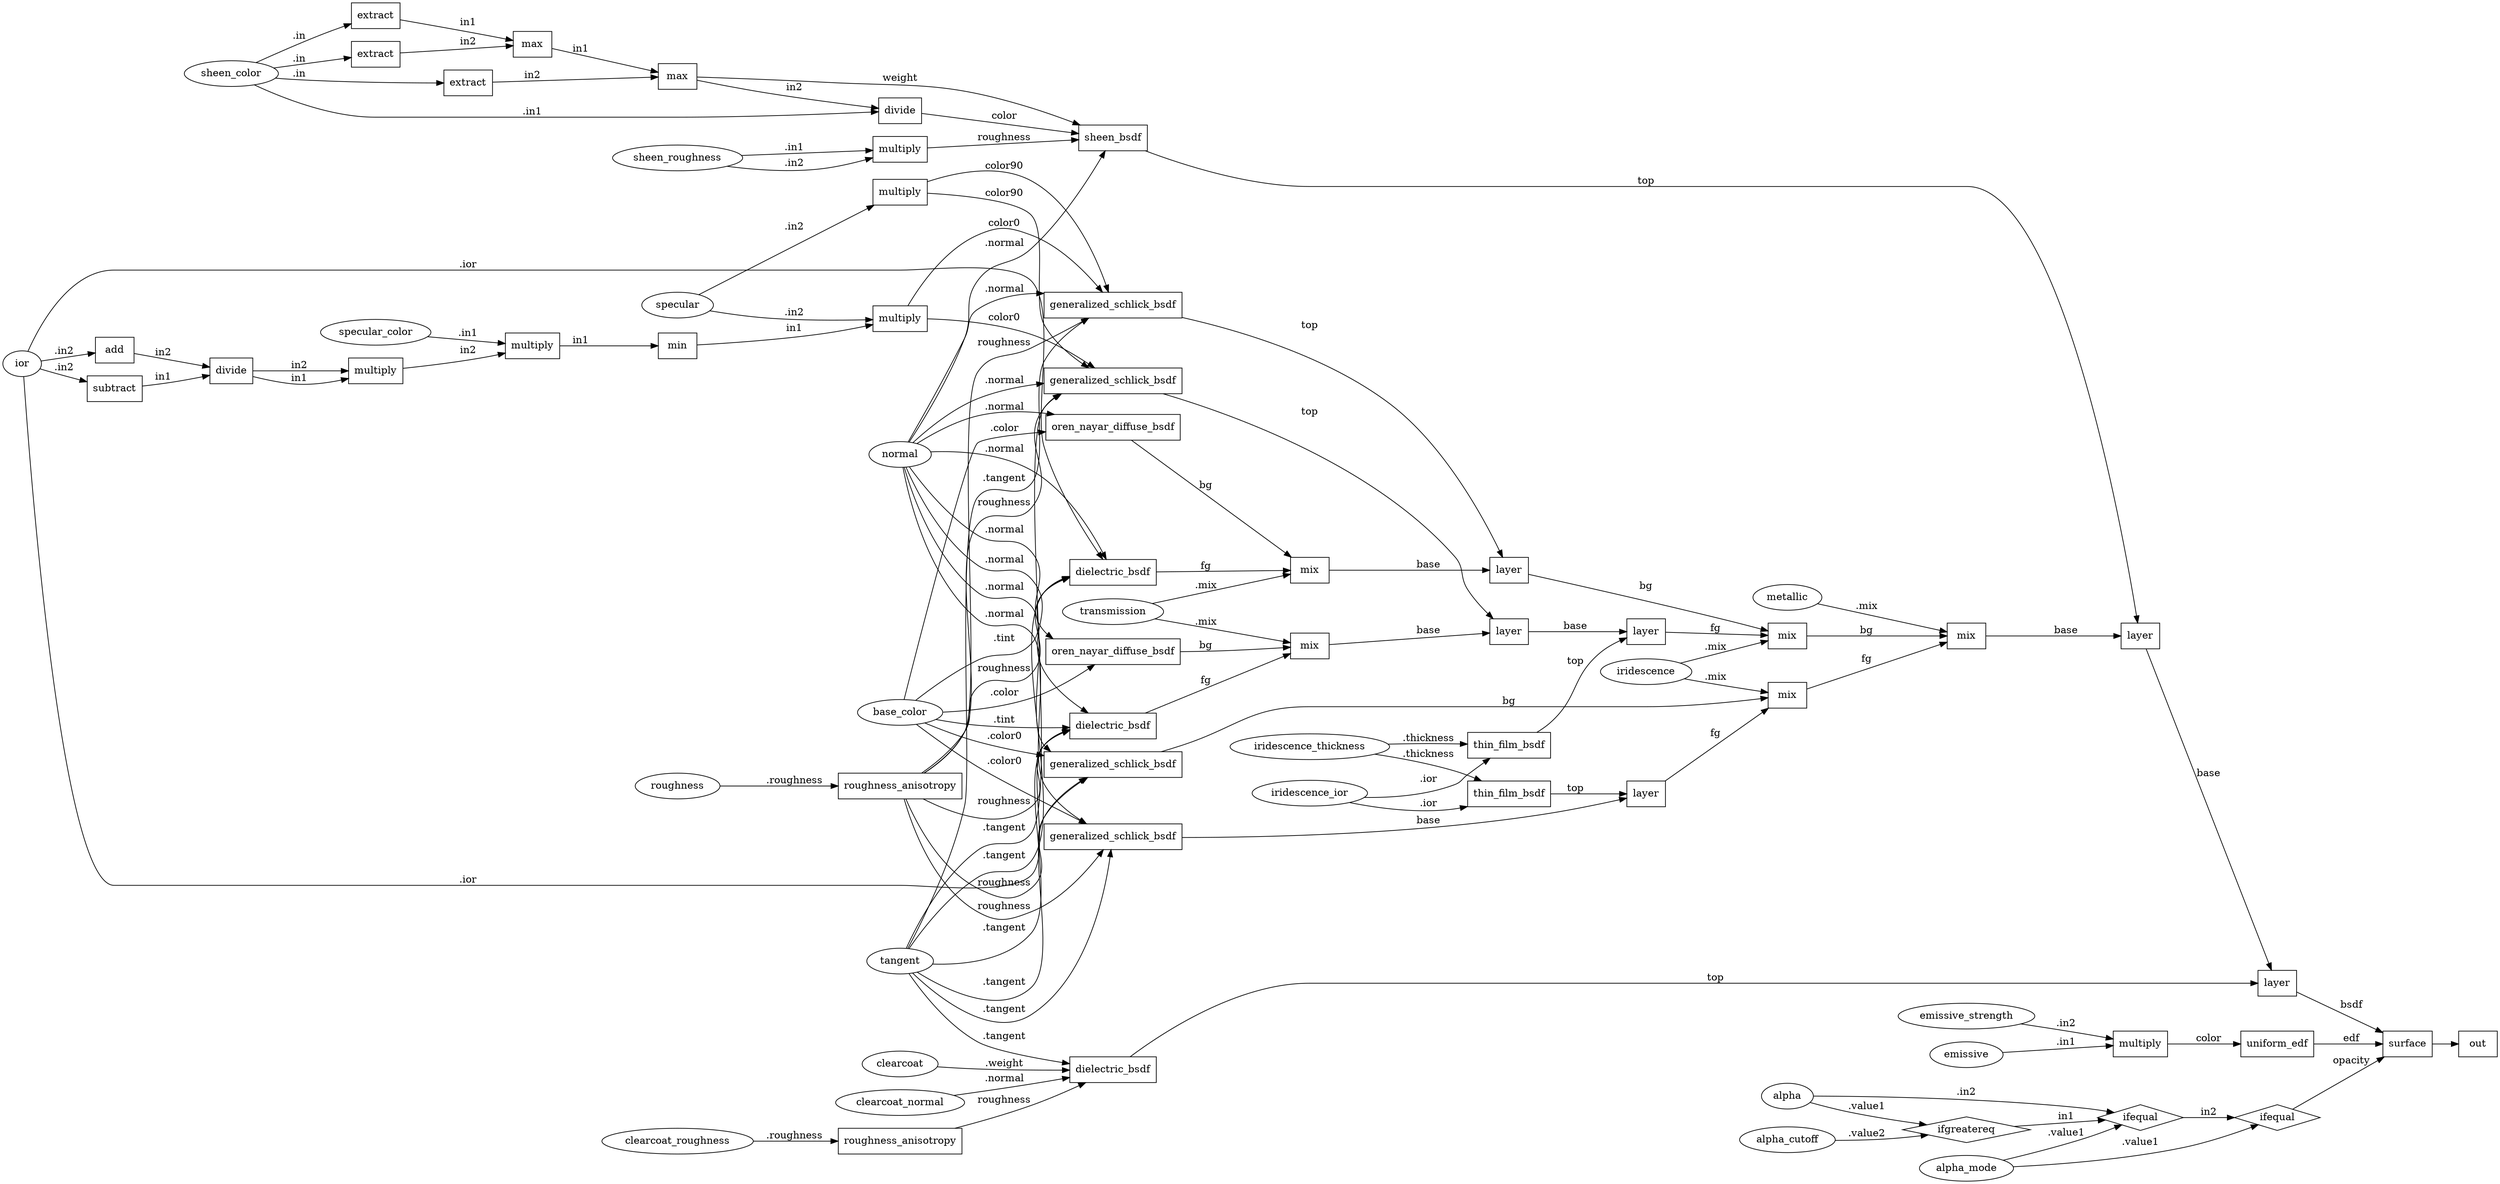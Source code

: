 digraph {
  rankdir = LR;
    IMPL_gltf_pbr_surfaceshader_shader_constructor [label= "surface"];
    IMPL_gltf_pbr_surfaceshader_shader_constructor[shape = box];
    IMPL_gltf_pbr_surfaceshader_shader_constructor ->     IMPL_gltf_pbr_surfaceshader_out;
    IMPL_gltf_pbr_surfaceshader_out [label= "out"];
    IMPL_gltf_pbr_surfaceshader_out[shape = box]; 
    IMPL_gltf_pbr_surfaceshader_clearcoat_layer [label= "layer"];
    IMPL_gltf_pbr_surfaceshader_clearcoat_layer[shape = box];
    IMPL_gltf_pbr_surfaceshader_clearcoat_layer ->     IMPL_gltf_pbr_surfaceshader_shader_constructor [label= "bsdf"];
    IMPL_gltf_pbr_surfaceshader_shader_constructor [label= "surface"];
    IMPL_gltf_pbr_surfaceshader_shader_constructor[shape = box]; 
    IMPL_gltf_pbr_surfaceshader_clearcoat_bsdf [label= "dielectric_bsdf"];
    IMPL_gltf_pbr_surfaceshader_clearcoat_bsdf[shape = box];
    IMPL_gltf_pbr_surfaceshader_clearcoat_bsdf ->     IMPL_gltf_pbr_surfaceshader_clearcoat_layer [label= "top"];
    IMPL_gltf_pbr_surfaceshader_clearcoat_layer [label= "layer"];
    IMPL_gltf_pbr_surfaceshader_clearcoat_layer[shape = box]; 
    IMPL_gltf_pbr_surfaceshader_clearcoatINT [label="clearcoat"];
    IMPL_gltf_pbr_surfaceshader_clearcoatINT [shape = ellipse];
    IMPL_gltf_pbr_surfaceshader_clearcoat_bsdf [label="dielectric_bsdf"];
    IMPL_gltf_pbr_surfaceshader_clearcoatINT -> IMPL_gltf_pbr_surfaceshader_clearcoat_bsdf [label=".weight"];
    IMPL_gltf_pbr_surfaceshader_clearcoat_normalINT [label="clearcoat_normal"];
    IMPL_gltf_pbr_surfaceshader_clearcoat_normalINT [shape = ellipse];
    IMPL_gltf_pbr_surfaceshader_clearcoat_bsdf [label="dielectric_bsdf"];
    IMPL_gltf_pbr_surfaceshader_clearcoat_normalINT -> IMPL_gltf_pbr_surfaceshader_clearcoat_bsdf [label=".normal"];
    IMPL_gltf_pbr_surfaceshader_tangentINT [label="tangent"];
    IMPL_gltf_pbr_surfaceshader_tangentINT [shape = ellipse];
    IMPL_gltf_pbr_surfaceshader_clearcoat_bsdf [label="dielectric_bsdf"];
    IMPL_gltf_pbr_surfaceshader_tangentINT -> IMPL_gltf_pbr_surfaceshader_clearcoat_bsdf [label=".tangent"];
    IMPL_gltf_pbr_surfaceshader_clearcoat_roughness_uv [label= "roughness_anisotropy"];
    IMPL_gltf_pbr_surfaceshader_clearcoat_roughness_uv[shape = box];
    IMPL_gltf_pbr_surfaceshader_clearcoat_roughness_uv ->     IMPL_gltf_pbr_surfaceshader_clearcoat_bsdf [label= "roughness"];
    IMPL_gltf_pbr_surfaceshader_clearcoat_bsdf [label= "dielectric_bsdf"];
    IMPL_gltf_pbr_surfaceshader_clearcoat_bsdf[shape = box]; 
    IMPL_gltf_pbr_surfaceshader_clearcoat_roughnessINT [label="clearcoat_roughness"];
    IMPL_gltf_pbr_surfaceshader_clearcoat_roughnessINT [shape = ellipse];
    IMPL_gltf_pbr_surfaceshader_clearcoat_roughness_uv [label="roughness_anisotropy"];
    IMPL_gltf_pbr_surfaceshader_clearcoat_roughnessINT -> IMPL_gltf_pbr_surfaceshader_clearcoat_roughness_uv [label=".roughness"];
    IMPL_gltf_pbr_surfaceshader_sheen_layer [label= "layer"];
    IMPL_gltf_pbr_surfaceshader_sheen_layer[shape = box];
    IMPL_gltf_pbr_surfaceshader_sheen_layer ->     IMPL_gltf_pbr_surfaceshader_clearcoat_layer [label= "base"];
    IMPL_gltf_pbr_surfaceshader_clearcoat_layer [label= "layer"];
    IMPL_gltf_pbr_surfaceshader_clearcoat_layer[shape = box]; 
    IMPL_gltf_pbr_surfaceshader_sheen_bsdf [label= "sheen_bsdf"];
    IMPL_gltf_pbr_surfaceshader_sheen_bsdf[shape = box];
    IMPL_gltf_pbr_surfaceshader_sheen_bsdf ->     IMPL_gltf_pbr_surfaceshader_sheen_layer [label= "top"];
    IMPL_gltf_pbr_surfaceshader_sheen_layer [label= "layer"];
    IMPL_gltf_pbr_surfaceshader_sheen_layer[shape = box]; 
    IMPL_gltf_pbr_surfaceshader_normalINT [label="normal"];
    IMPL_gltf_pbr_surfaceshader_normalINT [shape = ellipse];
    IMPL_gltf_pbr_surfaceshader_sheen_bsdf [label="sheen_bsdf"];
    IMPL_gltf_pbr_surfaceshader_normalINT -> IMPL_gltf_pbr_surfaceshader_sheen_bsdf [label=".normal"];
    IMPL_gltf_pbr_surfaceshader_sheen_intensity [label= "max"];
    IMPL_gltf_pbr_surfaceshader_sheen_intensity[shape = box];
    IMPL_gltf_pbr_surfaceshader_sheen_intensity ->     IMPL_gltf_pbr_surfaceshader_sheen_bsdf [label= "weight"];
    IMPL_gltf_pbr_surfaceshader_sheen_bsdf [label= "sheen_bsdf"];
    IMPL_gltf_pbr_surfaceshader_sheen_bsdf[shape = box]; 
    IMPL_gltf_pbr_surfaceshader_sheen_color_max_rg [label= "max"];
    IMPL_gltf_pbr_surfaceshader_sheen_color_max_rg[shape = box];
    IMPL_gltf_pbr_surfaceshader_sheen_color_max_rg ->     IMPL_gltf_pbr_surfaceshader_sheen_intensity [label= "in1"];
    IMPL_gltf_pbr_surfaceshader_sheen_intensity [label= "max"];
    IMPL_gltf_pbr_surfaceshader_sheen_intensity[shape = box]; 
    IMPL_gltf_pbr_surfaceshader_sheen_color_r [label= "extract"];
    IMPL_gltf_pbr_surfaceshader_sheen_color_r[shape = box];
    IMPL_gltf_pbr_surfaceshader_sheen_color_r ->     IMPL_gltf_pbr_surfaceshader_sheen_color_max_rg [label= "in1"];
    IMPL_gltf_pbr_surfaceshader_sheen_color_max_rg [label= "max"];
    IMPL_gltf_pbr_surfaceshader_sheen_color_max_rg[shape = box]; 
    IMPL_gltf_pbr_surfaceshader_sheen_colorINT [label="sheen_color"];
    IMPL_gltf_pbr_surfaceshader_sheen_colorINT [shape = ellipse];
    IMPL_gltf_pbr_surfaceshader_sheen_color_r [label="extract"];
    IMPL_gltf_pbr_surfaceshader_sheen_colorINT -> IMPL_gltf_pbr_surfaceshader_sheen_color_r [label=".in"];
    IMPL_gltf_pbr_surfaceshader_sheen_color_g [label= "extract"];
    IMPL_gltf_pbr_surfaceshader_sheen_color_g[shape = box];
    IMPL_gltf_pbr_surfaceshader_sheen_color_g ->     IMPL_gltf_pbr_surfaceshader_sheen_color_max_rg [label= "in2"];
    IMPL_gltf_pbr_surfaceshader_sheen_color_max_rg [label= "max"];
    IMPL_gltf_pbr_surfaceshader_sheen_color_max_rg[shape = box]; 
    IMPL_gltf_pbr_surfaceshader_sheen_colorINT [label="sheen_color"];
    IMPL_gltf_pbr_surfaceshader_sheen_colorINT [shape = ellipse];
    IMPL_gltf_pbr_surfaceshader_sheen_color_g [label="extract"];
    IMPL_gltf_pbr_surfaceshader_sheen_colorINT -> IMPL_gltf_pbr_surfaceshader_sheen_color_g [label=".in"];
    IMPL_gltf_pbr_surfaceshader_sheen_color_b [label= "extract"];
    IMPL_gltf_pbr_surfaceshader_sheen_color_b[shape = box];
    IMPL_gltf_pbr_surfaceshader_sheen_color_b ->     IMPL_gltf_pbr_surfaceshader_sheen_intensity [label= "in2"];
    IMPL_gltf_pbr_surfaceshader_sheen_intensity [label= "max"];
    IMPL_gltf_pbr_surfaceshader_sheen_intensity[shape = box]; 
    IMPL_gltf_pbr_surfaceshader_sheen_colorINT [label="sheen_color"];
    IMPL_gltf_pbr_surfaceshader_sheen_colorINT [shape = ellipse];
    IMPL_gltf_pbr_surfaceshader_sheen_color_b [label="extract"];
    IMPL_gltf_pbr_surfaceshader_sheen_colorINT -> IMPL_gltf_pbr_surfaceshader_sheen_color_b [label=".in"];
    IMPL_gltf_pbr_surfaceshader_sheen_color_normalized [label= "divide"];
    IMPL_gltf_pbr_surfaceshader_sheen_color_normalized[shape = box];
    IMPL_gltf_pbr_surfaceshader_sheen_color_normalized ->     IMPL_gltf_pbr_surfaceshader_sheen_bsdf [label= "color"];
    IMPL_gltf_pbr_surfaceshader_sheen_bsdf [label= "sheen_bsdf"];
    IMPL_gltf_pbr_surfaceshader_sheen_bsdf[shape = box]; 
    IMPL_gltf_pbr_surfaceshader_sheen_colorINT [label="sheen_color"];
    IMPL_gltf_pbr_surfaceshader_sheen_colorINT [shape = ellipse];
    IMPL_gltf_pbr_surfaceshader_sheen_color_normalized [label="divide"];
    IMPL_gltf_pbr_surfaceshader_sheen_colorINT -> IMPL_gltf_pbr_surfaceshader_sheen_color_normalized [label=".in1"];
    IMPL_gltf_pbr_surfaceshader_sheen_intensity [label= "max"];
    IMPL_gltf_pbr_surfaceshader_sheen_intensity[shape = box];
    IMPL_gltf_pbr_surfaceshader_sheen_intensity ->     IMPL_gltf_pbr_surfaceshader_sheen_color_normalized [label= "in2"];
    IMPL_gltf_pbr_surfaceshader_sheen_color_normalized [label= "divide"];
    IMPL_gltf_pbr_surfaceshader_sheen_color_normalized[shape = box]; 
    IMPL_gltf_pbr_surfaceshader_sheen_roughness_sq [label= "multiply"];
    IMPL_gltf_pbr_surfaceshader_sheen_roughness_sq[shape = box];
    IMPL_gltf_pbr_surfaceshader_sheen_roughness_sq ->     IMPL_gltf_pbr_surfaceshader_sheen_bsdf [label= "roughness"];
    IMPL_gltf_pbr_surfaceshader_sheen_bsdf [label= "sheen_bsdf"];
    IMPL_gltf_pbr_surfaceshader_sheen_bsdf[shape = box]; 
    IMPL_gltf_pbr_surfaceshader_sheen_roughnessINT [label="sheen_roughness"];
    IMPL_gltf_pbr_surfaceshader_sheen_roughnessINT [shape = ellipse];
    IMPL_gltf_pbr_surfaceshader_sheen_roughness_sq [label="multiply"];
    IMPL_gltf_pbr_surfaceshader_sheen_roughnessINT -> IMPL_gltf_pbr_surfaceshader_sheen_roughness_sq [label=".in1"];
    IMPL_gltf_pbr_surfaceshader_sheen_roughnessINT [label="sheen_roughness"];
    IMPL_gltf_pbr_surfaceshader_sheen_roughnessINT [shape = ellipse];
    IMPL_gltf_pbr_surfaceshader_sheen_roughness_sq [label="multiply"];
    IMPL_gltf_pbr_surfaceshader_sheen_roughnessINT -> IMPL_gltf_pbr_surfaceshader_sheen_roughness_sq [label=".in2"];
    IMPL_gltf_pbr_surfaceshader_base_mix [label= "mix"];
    IMPL_gltf_pbr_surfaceshader_base_mix[shape = box];
    IMPL_gltf_pbr_surfaceshader_base_mix ->     IMPL_gltf_pbr_surfaceshader_sheen_layer [label= "base"];
    IMPL_gltf_pbr_surfaceshader_sheen_layer [label= "layer"];
    IMPL_gltf_pbr_surfaceshader_sheen_layer[shape = box]; 
    IMPL_gltf_pbr_surfaceshader_metallicINT [label="metallic"];
    IMPL_gltf_pbr_surfaceshader_metallicINT [shape = ellipse];
    IMPL_gltf_pbr_surfaceshader_base_mix [label="mix"];
    IMPL_gltf_pbr_surfaceshader_metallicINT -> IMPL_gltf_pbr_surfaceshader_base_mix [label=".mix"];
    IMPL_gltf_pbr_surfaceshader_mix_iridescent_dielectric_bsdf [label= "mix"];
    IMPL_gltf_pbr_surfaceshader_mix_iridescent_dielectric_bsdf[shape = box];
    IMPL_gltf_pbr_surfaceshader_mix_iridescent_dielectric_bsdf ->     IMPL_gltf_pbr_surfaceshader_base_mix [label= "bg"];
    IMPL_gltf_pbr_surfaceshader_base_mix [label= "mix"];
    IMPL_gltf_pbr_surfaceshader_base_mix[shape = box]; 
    IMPL_gltf_pbr_surfaceshader_iridescenceINT [label="iridescence"];
    IMPL_gltf_pbr_surfaceshader_iridescenceINT [shape = ellipse];
    IMPL_gltf_pbr_surfaceshader_mix_iridescent_dielectric_bsdf [label="mix"];
    IMPL_gltf_pbr_surfaceshader_iridescenceINT -> IMPL_gltf_pbr_surfaceshader_mix_iridescent_dielectric_bsdf [label=".mix"];
    IMPL_gltf_pbr_surfaceshader_dielectric_bsdf [label= "layer"];
    IMPL_gltf_pbr_surfaceshader_dielectric_bsdf[shape = box];
    IMPL_gltf_pbr_surfaceshader_dielectric_bsdf ->     IMPL_gltf_pbr_surfaceshader_mix_iridescent_dielectric_bsdf [label= "bg"];
    IMPL_gltf_pbr_surfaceshader_mix_iridescent_dielectric_bsdf [label= "mix"];
    IMPL_gltf_pbr_surfaceshader_mix_iridescent_dielectric_bsdf[shape = box]; 
    IMPL_gltf_pbr_surfaceshader_reflection_bsdf [label= "generalized_schlick_bsdf"];
    IMPL_gltf_pbr_surfaceshader_reflection_bsdf[shape = box];
    IMPL_gltf_pbr_surfaceshader_reflection_bsdf ->     IMPL_gltf_pbr_surfaceshader_dielectric_bsdf [label= "top"];
    IMPL_gltf_pbr_surfaceshader_dielectric_bsdf [label= "layer"];
    IMPL_gltf_pbr_surfaceshader_dielectric_bsdf[shape = box]; 
    IMPL_gltf_pbr_surfaceshader_normalINT [label="normal"];
    IMPL_gltf_pbr_surfaceshader_normalINT [shape = ellipse];
    IMPL_gltf_pbr_surfaceshader_reflection_bsdf [label="generalized_schlick_bsdf"];
    IMPL_gltf_pbr_surfaceshader_normalINT -> IMPL_gltf_pbr_surfaceshader_reflection_bsdf [label=".normal"];
    IMPL_gltf_pbr_surfaceshader_tangentINT [label="tangent"];
    IMPL_gltf_pbr_surfaceshader_tangentINT [shape = ellipse];
    IMPL_gltf_pbr_surfaceshader_reflection_bsdf [label="generalized_schlick_bsdf"];
    IMPL_gltf_pbr_surfaceshader_tangentINT -> IMPL_gltf_pbr_surfaceshader_reflection_bsdf [label=".tangent"];
    IMPL_gltf_pbr_surfaceshader_dielectric_f0 [label= "multiply"];
    IMPL_gltf_pbr_surfaceshader_dielectric_f0[shape = box];
    IMPL_gltf_pbr_surfaceshader_dielectric_f0 ->     IMPL_gltf_pbr_surfaceshader_reflection_bsdf [label= "color0"];
    IMPL_gltf_pbr_surfaceshader_reflection_bsdf [label= "generalized_schlick_bsdf"];
    IMPL_gltf_pbr_surfaceshader_reflection_bsdf[shape = box]; 
    IMPL_gltf_pbr_surfaceshader_specularINT [label="specular"];
    IMPL_gltf_pbr_surfaceshader_specularINT [shape = ellipse];
    IMPL_gltf_pbr_surfaceshader_dielectric_f0 [label="multiply"];
    IMPL_gltf_pbr_surfaceshader_specularINT -> IMPL_gltf_pbr_surfaceshader_dielectric_f0 [label=".in2"];
    IMPL_gltf_pbr_surfaceshader_clamped_dielectric_f0_from_ior_specular_color [label= "min"];
    IMPL_gltf_pbr_surfaceshader_clamped_dielectric_f0_from_ior_specular_color[shape = box];
    IMPL_gltf_pbr_surfaceshader_clamped_dielectric_f0_from_ior_specular_color ->     IMPL_gltf_pbr_surfaceshader_dielectric_f0 [label= "in1"];
    IMPL_gltf_pbr_surfaceshader_dielectric_f0 [label= "multiply"];
    IMPL_gltf_pbr_surfaceshader_dielectric_f0[shape = box]; 
    IMPL_gltf_pbr_surfaceshader_dielectric_f0_from_ior_specular_color [label= "multiply"];
    IMPL_gltf_pbr_surfaceshader_dielectric_f0_from_ior_specular_color[shape = box];
    IMPL_gltf_pbr_surfaceshader_dielectric_f0_from_ior_specular_color ->     IMPL_gltf_pbr_surfaceshader_clamped_dielectric_f0_from_ior_specular_color [label= "in1"];
    IMPL_gltf_pbr_surfaceshader_clamped_dielectric_f0_from_ior_specular_color [label= "min"];
    IMPL_gltf_pbr_surfaceshader_clamped_dielectric_f0_from_ior_specular_color[shape = box]; 
    IMPL_gltf_pbr_surfaceshader_specular_colorINT [label="specular_color"];
    IMPL_gltf_pbr_surfaceshader_specular_colorINT [shape = ellipse];
    IMPL_gltf_pbr_surfaceshader_dielectric_f0_from_ior_specular_color [label="multiply"];
    IMPL_gltf_pbr_surfaceshader_specular_colorINT -> IMPL_gltf_pbr_surfaceshader_dielectric_f0_from_ior_specular_color [label=".in1"];
    IMPL_gltf_pbr_surfaceshader_dielectric_f0_from_ior [label= "multiply"];
    IMPL_gltf_pbr_surfaceshader_dielectric_f0_from_ior[shape = box];
    IMPL_gltf_pbr_surfaceshader_dielectric_f0_from_ior ->     IMPL_gltf_pbr_surfaceshader_dielectric_f0_from_ior_specular_color [label= "in2"];
    IMPL_gltf_pbr_surfaceshader_dielectric_f0_from_ior_specular_color [label= "multiply"];
    IMPL_gltf_pbr_surfaceshader_dielectric_f0_from_ior_specular_color[shape = box]; 
    IMPL_gltf_pbr_surfaceshader_ior_div [label= "divide"];
    IMPL_gltf_pbr_surfaceshader_ior_div[shape = box];
    IMPL_gltf_pbr_surfaceshader_ior_div ->     IMPL_gltf_pbr_surfaceshader_dielectric_f0_from_ior [label= "in1"];
    IMPL_gltf_pbr_surfaceshader_dielectric_f0_from_ior [label= "multiply"];
    IMPL_gltf_pbr_surfaceshader_dielectric_f0_from_ior[shape = box]; 
    IMPL_gltf_pbr_surfaceshader_one_minus_ior [label= "subtract"];
    IMPL_gltf_pbr_surfaceshader_one_minus_ior[shape = box];
    IMPL_gltf_pbr_surfaceshader_one_minus_ior ->     IMPL_gltf_pbr_surfaceshader_ior_div [label= "in1"];
    IMPL_gltf_pbr_surfaceshader_ior_div [label= "divide"];
    IMPL_gltf_pbr_surfaceshader_ior_div[shape = box]; 
    IMPL_gltf_pbr_surfaceshader_iorINT [label="ior"];
    IMPL_gltf_pbr_surfaceshader_iorINT [shape = ellipse];
    IMPL_gltf_pbr_surfaceshader_one_minus_ior [label="subtract"];
    IMPL_gltf_pbr_surfaceshader_iorINT -> IMPL_gltf_pbr_surfaceshader_one_minus_ior [label=".in2"];
    IMPL_gltf_pbr_surfaceshader_one_plus_ior [label= "add"];
    IMPL_gltf_pbr_surfaceshader_one_plus_ior[shape = box];
    IMPL_gltf_pbr_surfaceshader_one_plus_ior ->     IMPL_gltf_pbr_surfaceshader_ior_div [label= "in2"];
    IMPL_gltf_pbr_surfaceshader_ior_div [label= "divide"];
    IMPL_gltf_pbr_surfaceshader_ior_div[shape = box]; 
    IMPL_gltf_pbr_surfaceshader_iorINT [label="ior"];
    IMPL_gltf_pbr_surfaceshader_iorINT [shape = ellipse];
    IMPL_gltf_pbr_surfaceshader_one_plus_ior [label="add"];
    IMPL_gltf_pbr_surfaceshader_iorINT -> IMPL_gltf_pbr_surfaceshader_one_plus_ior [label=".in2"];
    IMPL_gltf_pbr_surfaceshader_ior_div [label= "divide"];
    IMPL_gltf_pbr_surfaceshader_ior_div[shape = box];
    IMPL_gltf_pbr_surfaceshader_ior_div ->     IMPL_gltf_pbr_surfaceshader_dielectric_f0_from_ior [label= "in2"];
    IMPL_gltf_pbr_surfaceshader_dielectric_f0_from_ior [label= "multiply"];
    IMPL_gltf_pbr_surfaceshader_dielectric_f0_from_ior[shape = box]; 
    IMPL_gltf_pbr_surfaceshader_dielectric_f90 [label= "multiply"];
    IMPL_gltf_pbr_surfaceshader_dielectric_f90[shape = box];
    IMPL_gltf_pbr_surfaceshader_dielectric_f90 ->     IMPL_gltf_pbr_surfaceshader_reflection_bsdf [label= "color90"];
    IMPL_gltf_pbr_surfaceshader_reflection_bsdf [label= "generalized_schlick_bsdf"];
    IMPL_gltf_pbr_surfaceshader_reflection_bsdf[shape = box]; 
    IMPL_gltf_pbr_surfaceshader_specularINT [label="specular"];
    IMPL_gltf_pbr_surfaceshader_specularINT [shape = ellipse];
    IMPL_gltf_pbr_surfaceshader_dielectric_f90 [label="multiply"];
    IMPL_gltf_pbr_surfaceshader_specularINT -> IMPL_gltf_pbr_surfaceshader_dielectric_f90 [label=".in2"];
    IMPL_gltf_pbr_surfaceshader_roughness_uv [label= "roughness_anisotropy"];
    IMPL_gltf_pbr_surfaceshader_roughness_uv[shape = box];
    IMPL_gltf_pbr_surfaceshader_roughness_uv ->     IMPL_gltf_pbr_surfaceshader_reflection_bsdf [label= "roughness"];
    IMPL_gltf_pbr_surfaceshader_reflection_bsdf [label= "generalized_schlick_bsdf"];
    IMPL_gltf_pbr_surfaceshader_reflection_bsdf[shape = box]; 
    IMPL_gltf_pbr_surfaceshader_roughnessINT [label="roughness"];
    IMPL_gltf_pbr_surfaceshader_roughnessINT [shape = ellipse];
    IMPL_gltf_pbr_surfaceshader_roughness_uv [label="roughness_anisotropy"];
    IMPL_gltf_pbr_surfaceshader_roughnessINT -> IMPL_gltf_pbr_surfaceshader_roughness_uv [label=".roughness"];
    IMPL_gltf_pbr_surfaceshader_transmission_mix [label= "mix"];
    IMPL_gltf_pbr_surfaceshader_transmission_mix[shape = box];
    IMPL_gltf_pbr_surfaceshader_transmission_mix ->     IMPL_gltf_pbr_surfaceshader_dielectric_bsdf [label= "base"];
    IMPL_gltf_pbr_surfaceshader_dielectric_bsdf [label= "layer"];
    IMPL_gltf_pbr_surfaceshader_dielectric_bsdf[shape = box]; 
    IMPL_gltf_pbr_surfaceshader_transmissionINT [label="transmission"];
    IMPL_gltf_pbr_surfaceshader_transmissionINT [shape = ellipse];
    IMPL_gltf_pbr_surfaceshader_transmission_mix [label="mix"];
    IMPL_gltf_pbr_surfaceshader_transmissionINT -> IMPL_gltf_pbr_surfaceshader_transmission_mix [label=".mix"];
    IMPL_gltf_pbr_surfaceshader_diffuse_bsdf [label= "oren_nayar_diffuse_bsdf"];
    IMPL_gltf_pbr_surfaceshader_diffuse_bsdf[shape = box];
    IMPL_gltf_pbr_surfaceshader_diffuse_bsdf ->     IMPL_gltf_pbr_surfaceshader_transmission_mix [label= "bg"];
    IMPL_gltf_pbr_surfaceshader_transmission_mix [label= "mix"];
    IMPL_gltf_pbr_surfaceshader_transmission_mix[shape = box]; 
    IMPL_gltf_pbr_surfaceshader_base_colorINT [label="base_color"];
    IMPL_gltf_pbr_surfaceshader_base_colorINT [shape = ellipse];
    IMPL_gltf_pbr_surfaceshader_diffuse_bsdf [label="oren_nayar_diffuse_bsdf"];
    IMPL_gltf_pbr_surfaceshader_base_colorINT -> IMPL_gltf_pbr_surfaceshader_diffuse_bsdf [label=".color"];
    IMPL_gltf_pbr_surfaceshader_normalINT [label="normal"];
    IMPL_gltf_pbr_surfaceshader_normalINT [shape = ellipse];
    IMPL_gltf_pbr_surfaceshader_diffuse_bsdf [label="oren_nayar_diffuse_bsdf"];
    IMPL_gltf_pbr_surfaceshader_normalINT -> IMPL_gltf_pbr_surfaceshader_diffuse_bsdf [label=".normal"];
    IMPL_gltf_pbr_surfaceshader_transmission_bsdf [label= "dielectric_bsdf"];
    IMPL_gltf_pbr_surfaceshader_transmission_bsdf[shape = box];
    IMPL_gltf_pbr_surfaceshader_transmission_bsdf ->     IMPL_gltf_pbr_surfaceshader_transmission_mix [label= "fg"];
    IMPL_gltf_pbr_surfaceshader_transmission_mix [label= "mix"];
    IMPL_gltf_pbr_surfaceshader_transmission_mix[shape = box]; 
    IMPL_gltf_pbr_surfaceshader_base_colorINT [label="base_color"];
    IMPL_gltf_pbr_surfaceshader_base_colorINT [shape = ellipse];
    IMPL_gltf_pbr_surfaceshader_transmission_bsdf [label="dielectric_bsdf"];
    IMPL_gltf_pbr_surfaceshader_base_colorINT -> IMPL_gltf_pbr_surfaceshader_transmission_bsdf [label=".tint"];
    IMPL_gltf_pbr_surfaceshader_iorINT [label="ior"];
    IMPL_gltf_pbr_surfaceshader_iorINT [shape = ellipse];
    IMPL_gltf_pbr_surfaceshader_transmission_bsdf [label="dielectric_bsdf"];
    IMPL_gltf_pbr_surfaceshader_iorINT -> IMPL_gltf_pbr_surfaceshader_transmission_bsdf [label=".ior"];
    IMPL_gltf_pbr_surfaceshader_normalINT [label="normal"];
    IMPL_gltf_pbr_surfaceshader_normalINT [shape = ellipse];
    IMPL_gltf_pbr_surfaceshader_transmission_bsdf [label="dielectric_bsdf"];
    IMPL_gltf_pbr_surfaceshader_normalINT -> IMPL_gltf_pbr_surfaceshader_transmission_bsdf [label=".normal"];
    IMPL_gltf_pbr_surfaceshader_tangentINT [label="tangent"];
    IMPL_gltf_pbr_surfaceshader_tangentINT [shape = ellipse];
    IMPL_gltf_pbr_surfaceshader_transmission_bsdf [label="dielectric_bsdf"];
    IMPL_gltf_pbr_surfaceshader_tangentINT -> IMPL_gltf_pbr_surfaceshader_transmission_bsdf [label=".tangent"];
    IMPL_gltf_pbr_surfaceshader_roughness_uv [label= "roughness_anisotropy"];
    IMPL_gltf_pbr_surfaceshader_roughness_uv[shape = box];
    IMPL_gltf_pbr_surfaceshader_roughness_uv ->     IMPL_gltf_pbr_surfaceshader_transmission_bsdf [label= "roughness"];
    IMPL_gltf_pbr_surfaceshader_transmission_bsdf [label= "dielectric_bsdf"];
    IMPL_gltf_pbr_surfaceshader_transmission_bsdf[shape = box]; 
    IMPL_gltf_pbr_surfaceshader_iridescent_dielectric_bsdf [label= "layer"];
    IMPL_gltf_pbr_surfaceshader_iridescent_dielectric_bsdf[shape = box];
    IMPL_gltf_pbr_surfaceshader_iridescent_dielectric_bsdf ->     IMPL_gltf_pbr_surfaceshader_mix_iridescent_dielectric_bsdf [label= "fg"];
    IMPL_gltf_pbr_surfaceshader_mix_iridescent_dielectric_bsdf [label= "mix"];
    IMPL_gltf_pbr_surfaceshader_mix_iridescent_dielectric_bsdf[shape = box]; 
    IMPL_gltf_pbr_surfaceshader_dielectric_thinfilm_bsdf [label= "thin_film_bsdf"];
    IMPL_gltf_pbr_surfaceshader_dielectric_thinfilm_bsdf[shape = box];
    IMPL_gltf_pbr_surfaceshader_dielectric_thinfilm_bsdf ->     IMPL_gltf_pbr_surfaceshader_iridescent_dielectric_bsdf [label= "top"];
    IMPL_gltf_pbr_surfaceshader_iridescent_dielectric_bsdf [label= "layer"];
    IMPL_gltf_pbr_surfaceshader_iridescent_dielectric_bsdf[shape = box]; 
    IMPL_gltf_pbr_surfaceshader_iridescence_thicknessINT [label="iridescence_thickness"];
    IMPL_gltf_pbr_surfaceshader_iridescence_thicknessINT [shape = ellipse];
    IMPL_gltf_pbr_surfaceshader_dielectric_thinfilm_bsdf [label="thin_film_bsdf"];
    IMPL_gltf_pbr_surfaceshader_iridescence_thicknessINT -> IMPL_gltf_pbr_surfaceshader_dielectric_thinfilm_bsdf [label=".thickness"];
    IMPL_gltf_pbr_surfaceshader_iridescence_iorINT [label="iridescence_ior"];
    IMPL_gltf_pbr_surfaceshader_iridescence_iorINT [shape = ellipse];
    IMPL_gltf_pbr_surfaceshader_dielectric_thinfilm_bsdf [label="thin_film_bsdf"];
    IMPL_gltf_pbr_surfaceshader_iridescence_iorINT -> IMPL_gltf_pbr_surfaceshader_dielectric_thinfilm_bsdf [label=".ior"];
    IMPL_gltf_pbr_surfaceshader_tf_dielectric_bsdf [label= "layer"];
    IMPL_gltf_pbr_surfaceshader_tf_dielectric_bsdf[shape = box];
    IMPL_gltf_pbr_surfaceshader_tf_dielectric_bsdf ->     IMPL_gltf_pbr_surfaceshader_iridescent_dielectric_bsdf [label= "base"];
    IMPL_gltf_pbr_surfaceshader_iridescent_dielectric_bsdf [label= "layer"];
    IMPL_gltf_pbr_surfaceshader_iridescent_dielectric_bsdf[shape = box]; 
    IMPL_gltf_pbr_surfaceshader_tf_reflection_bsdf [label= "generalized_schlick_bsdf"];
    IMPL_gltf_pbr_surfaceshader_tf_reflection_bsdf[shape = box];
    IMPL_gltf_pbr_surfaceshader_tf_reflection_bsdf ->     IMPL_gltf_pbr_surfaceshader_tf_dielectric_bsdf [label= "top"];
    IMPL_gltf_pbr_surfaceshader_tf_dielectric_bsdf [label= "layer"];
    IMPL_gltf_pbr_surfaceshader_tf_dielectric_bsdf[shape = box]; 
    IMPL_gltf_pbr_surfaceshader_normalINT [label="normal"];
    IMPL_gltf_pbr_surfaceshader_normalINT [shape = ellipse];
    IMPL_gltf_pbr_surfaceshader_tf_reflection_bsdf [label="generalized_schlick_bsdf"];
    IMPL_gltf_pbr_surfaceshader_normalINT -> IMPL_gltf_pbr_surfaceshader_tf_reflection_bsdf [label=".normal"];
    IMPL_gltf_pbr_surfaceshader_tangentINT [label="tangent"];
    IMPL_gltf_pbr_surfaceshader_tangentINT [shape = ellipse];
    IMPL_gltf_pbr_surfaceshader_tf_reflection_bsdf [label="generalized_schlick_bsdf"];
    IMPL_gltf_pbr_surfaceshader_tangentINT -> IMPL_gltf_pbr_surfaceshader_tf_reflection_bsdf [label=".tangent"];
    IMPL_gltf_pbr_surfaceshader_dielectric_f0 [label= "multiply"];
    IMPL_gltf_pbr_surfaceshader_dielectric_f0[shape = box];
    IMPL_gltf_pbr_surfaceshader_dielectric_f0 ->     IMPL_gltf_pbr_surfaceshader_tf_reflection_bsdf [label= "color0"];
    IMPL_gltf_pbr_surfaceshader_tf_reflection_bsdf [label= "generalized_schlick_bsdf"];
    IMPL_gltf_pbr_surfaceshader_tf_reflection_bsdf[shape = box]; 
    IMPL_gltf_pbr_surfaceshader_dielectric_f90 [label= "multiply"];
    IMPL_gltf_pbr_surfaceshader_dielectric_f90[shape = box];
    IMPL_gltf_pbr_surfaceshader_dielectric_f90 ->     IMPL_gltf_pbr_surfaceshader_tf_reflection_bsdf [label= "color90"];
    IMPL_gltf_pbr_surfaceshader_tf_reflection_bsdf [label= "generalized_schlick_bsdf"];
    IMPL_gltf_pbr_surfaceshader_tf_reflection_bsdf[shape = box]; 
    IMPL_gltf_pbr_surfaceshader_roughness_uv [label= "roughness_anisotropy"];
    IMPL_gltf_pbr_surfaceshader_roughness_uv[shape = box];
    IMPL_gltf_pbr_surfaceshader_roughness_uv ->     IMPL_gltf_pbr_surfaceshader_tf_reflection_bsdf [label= "roughness"];
    IMPL_gltf_pbr_surfaceshader_tf_reflection_bsdf [label= "generalized_schlick_bsdf"];
    IMPL_gltf_pbr_surfaceshader_tf_reflection_bsdf[shape = box]; 
    IMPL_gltf_pbr_surfaceshader_tf_transmission_mix [label= "mix"];
    IMPL_gltf_pbr_surfaceshader_tf_transmission_mix[shape = box];
    IMPL_gltf_pbr_surfaceshader_tf_transmission_mix ->     IMPL_gltf_pbr_surfaceshader_tf_dielectric_bsdf [label= "base"];
    IMPL_gltf_pbr_surfaceshader_tf_dielectric_bsdf [label= "layer"];
    IMPL_gltf_pbr_surfaceshader_tf_dielectric_bsdf[shape = box]; 
    IMPL_gltf_pbr_surfaceshader_transmissionINT [label="transmission"];
    IMPL_gltf_pbr_surfaceshader_transmissionINT [shape = ellipse];
    IMPL_gltf_pbr_surfaceshader_tf_transmission_mix [label="mix"];
    IMPL_gltf_pbr_surfaceshader_transmissionINT -> IMPL_gltf_pbr_surfaceshader_tf_transmission_mix [label=".mix"];
    IMPL_gltf_pbr_surfaceshader_tf_diffuse_bsdf [label= "oren_nayar_diffuse_bsdf"];
    IMPL_gltf_pbr_surfaceshader_tf_diffuse_bsdf[shape = box];
    IMPL_gltf_pbr_surfaceshader_tf_diffuse_bsdf ->     IMPL_gltf_pbr_surfaceshader_tf_transmission_mix [label= "bg"];
    IMPL_gltf_pbr_surfaceshader_tf_transmission_mix [label= "mix"];
    IMPL_gltf_pbr_surfaceshader_tf_transmission_mix[shape = box]; 
    IMPL_gltf_pbr_surfaceshader_base_colorINT [label="base_color"];
    IMPL_gltf_pbr_surfaceshader_base_colorINT [shape = ellipse];
    IMPL_gltf_pbr_surfaceshader_tf_diffuse_bsdf [label="oren_nayar_diffuse_bsdf"];
    IMPL_gltf_pbr_surfaceshader_base_colorINT -> IMPL_gltf_pbr_surfaceshader_tf_diffuse_bsdf [label=".color"];
    IMPL_gltf_pbr_surfaceshader_normalINT [label="normal"];
    IMPL_gltf_pbr_surfaceshader_normalINT [shape = ellipse];
    IMPL_gltf_pbr_surfaceshader_tf_diffuse_bsdf [label="oren_nayar_diffuse_bsdf"];
    IMPL_gltf_pbr_surfaceshader_normalINT -> IMPL_gltf_pbr_surfaceshader_tf_diffuse_bsdf [label=".normal"];
    IMPL_gltf_pbr_surfaceshader_tf_transmission_bsdf [label= "dielectric_bsdf"];
    IMPL_gltf_pbr_surfaceshader_tf_transmission_bsdf[shape = box];
    IMPL_gltf_pbr_surfaceshader_tf_transmission_bsdf ->     IMPL_gltf_pbr_surfaceshader_tf_transmission_mix [label= "fg"];
    IMPL_gltf_pbr_surfaceshader_tf_transmission_mix [label= "mix"];
    IMPL_gltf_pbr_surfaceshader_tf_transmission_mix[shape = box]; 
    IMPL_gltf_pbr_surfaceshader_base_colorINT [label="base_color"];
    IMPL_gltf_pbr_surfaceshader_base_colorINT [shape = ellipse];
    IMPL_gltf_pbr_surfaceshader_tf_transmission_bsdf [label="dielectric_bsdf"];
    IMPL_gltf_pbr_surfaceshader_base_colorINT -> IMPL_gltf_pbr_surfaceshader_tf_transmission_bsdf [label=".tint"];
    IMPL_gltf_pbr_surfaceshader_iorINT [label="ior"];
    IMPL_gltf_pbr_surfaceshader_iorINT [shape = ellipse];
    IMPL_gltf_pbr_surfaceshader_tf_transmission_bsdf [label="dielectric_bsdf"];
    IMPL_gltf_pbr_surfaceshader_iorINT -> IMPL_gltf_pbr_surfaceshader_tf_transmission_bsdf [label=".ior"];
    IMPL_gltf_pbr_surfaceshader_normalINT [label="normal"];
    IMPL_gltf_pbr_surfaceshader_normalINT [shape = ellipse];
    IMPL_gltf_pbr_surfaceshader_tf_transmission_bsdf [label="dielectric_bsdf"];
    IMPL_gltf_pbr_surfaceshader_normalINT -> IMPL_gltf_pbr_surfaceshader_tf_transmission_bsdf [label=".normal"];
    IMPL_gltf_pbr_surfaceshader_tangentINT [label="tangent"];
    IMPL_gltf_pbr_surfaceshader_tangentINT [shape = ellipse];
    IMPL_gltf_pbr_surfaceshader_tf_transmission_bsdf [label="dielectric_bsdf"];
    IMPL_gltf_pbr_surfaceshader_tangentINT -> IMPL_gltf_pbr_surfaceshader_tf_transmission_bsdf [label=".tangent"];
    IMPL_gltf_pbr_surfaceshader_roughness_uv [label= "roughness_anisotropy"];
    IMPL_gltf_pbr_surfaceshader_roughness_uv[shape = box];
    IMPL_gltf_pbr_surfaceshader_roughness_uv ->     IMPL_gltf_pbr_surfaceshader_tf_transmission_bsdf [label= "roughness"];
    IMPL_gltf_pbr_surfaceshader_tf_transmission_bsdf [label= "dielectric_bsdf"];
    IMPL_gltf_pbr_surfaceshader_tf_transmission_bsdf[shape = box]; 
    IMPL_gltf_pbr_surfaceshader_mix_iridescent_metal_bsdf [label= "mix"];
    IMPL_gltf_pbr_surfaceshader_mix_iridescent_metal_bsdf[shape = box];
    IMPL_gltf_pbr_surfaceshader_mix_iridescent_metal_bsdf ->     IMPL_gltf_pbr_surfaceshader_base_mix [label= "fg"];
    IMPL_gltf_pbr_surfaceshader_base_mix [label= "mix"];
    IMPL_gltf_pbr_surfaceshader_base_mix[shape = box]; 
    IMPL_gltf_pbr_surfaceshader_iridescenceINT [label="iridescence"];
    IMPL_gltf_pbr_surfaceshader_iridescenceINT [shape = ellipse];
    IMPL_gltf_pbr_surfaceshader_mix_iridescent_metal_bsdf [label="mix"];
    IMPL_gltf_pbr_surfaceshader_iridescenceINT -> IMPL_gltf_pbr_surfaceshader_mix_iridescent_metal_bsdf [label=".mix"];
    IMPL_gltf_pbr_surfaceshader_metal_bsdf [label= "generalized_schlick_bsdf"];
    IMPL_gltf_pbr_surfaceshader_metal_bsdf[shape = box];
    IMPL_gltf_pbr_surfaceshader_metal_bsdf ->     IMPL_gltf_pbr_surfaceshader_mix_iridescent_metal_bsdf [label= "bg"];
    IMPL_gltf_pbr_surfaceshader_mix_iridescent_metal_bsdf [label= "mix"];
    IMPL_gltf_pbr_surfaceshader_mix_iridescent_metal_bsdf[shape = box]; 
    IMPL_gltf_pbr_surfaceshader_base_colorINT [label="base_color"];
    IMPL_gltf_pbr_surfaceshader_base_colorINT [shape = ellipse];
    IMPL_gltf_pbr_surfaceshader_metal_bsdf [label="generalized_schlick_bsdf"];
    IMPL_gltf_pbr_surfaceshader_base_colorINT -> IMPL_gltf_pbr_surfaceshader_metal_bsdf [label=".color0"];
    IMPL_gltf_pbr_surfaceshader_normalINT [label="normal"];
    IMPL_gltf_pbr_surfaceshader_normalINT [shape = ellipse];
    IMPL_gltf_pbr_surfaceshader_metal_bsdf [label="generalized_schlick_bsdf"];
    IMPL_gltf_pbr_surfaceshader_normalINT -> IMPL_gltf_pbr_surfaceshader_metal_bsdf [label=".normal"];
    IMPL_gltf_pbr_surfaceshader_tangentINT [label="tangent"];
    IMPL_gltf_pbr_surfaceshader_tangentINT [shape = ellipse];
    IMPL_gltf_pbr_surfaceshader_metal_bsdf [label="generalized_schlick_bsdf"];
    IMPL_gltf_pbr_surfaceshader_tangentINT -> IMPL_gltf_pbr_surfaceshader_metal_bsdf [label=".tangent"];
    IMPL_gltf_pbr_surfaceshader_roughness_uv [label= "roughness_anisotropy"];
    IMPL_gltf_pbr_surfaceshader_roughness_uv[shape = box];
    IMPL_gltf_pbr_surfaceshader_roughness_uv ->     IMPL_gltf_pbr_surfaceshader_metal_bsdf [label= "roughness"];
    IMPL_gltf_pbr_surfaceshader_metal_bsdf [label= "generalized_schlick_bsdf"];
    IMPL_gltf_pbr_surfaceshader_metal_bsdf[shape = box]; 
    IMPL_gltf_pbr_surfaceshader_iridescent_metal_bsdf [label= "layer"];
    IMPL_gltf_pbr_surfaceshader_iridescent_metal_bsdf[shape = box];
    IMPL_gltf_pbr_surfaceshader_iridescent_metal_bsdf ->     IMPL_gltf_pbr_surfaceshader_mix_iridescent_metal_bsdf [label= "fg"];
    IMPL_gltf_pbr_surfaceshader_mix_iridescent_metal_bsdf [label= "mix"];
    IMPL_gltf_pbr_surfaceshader_mix_iridescent_metal_bsdf[shape = box]; 
    IMPL_gltf_pbr_surfaceshader_metal_thinfilm_bsdf [label= "thin_film_bsdf"];
    IMPL_gltf_pbr_surfaceshader_metal_thinfilm_bsdf[shape = box];
    IMPL_gltf_pbr_surfaceshader_metal_thinfilm_bsdf ->     IMPL_gltf_pbr_surfaceshader_iridescent_metal_bsdf [label= "top"];
    IMPL_gltf_pbr_surfaceshader_iridescent_metal_bsdf [label= "layer"];
    IMPL_gltf_pbr_surfaceshader_iridescent_metal_bsdf[shape = box]; 
    IMPL_gltf_pbr_surfaceshader_iridescence_thicknessINT [label="iridescence_thickness"];
    IMPL_gltf_pbr_surfaceshader_iridescence_thicknessINT [shape = ellipse];
    IMPL_gltf_pbr_surfaceshader_metal_thinfilm_bsdf [label="thin_film_bsdf"];
    IMPL_gltf_pbr_surfaceshader_iridescence_thicknessINT -> IMPL_gltf_pbr_surfaceshader_metal_thinfilm_bsdf [label=".thickness"];
    IMPL_gltf_pbr_surfaceshader_iridescence_iorINT [label="iridescence_ior"];
    IMPL_gltf_pbr_surfaceshader_iridescence_iorINT [shape = ellipse];
    IMPL_gltf_pbr_surfaceshader_metal_thinfilm_bsdf [label="thin_film_bsdf"];
    IMPL_gltf_pbr_surfaceshader_iridescence_iorINT -> IMPL_gltf_pbr_surfaceshader_metal_thinfilm_bsdf [label=".ior"];
    IMPL_gltf_pbr_surfaceshader_tf_metal_bsdf [label= "generalized_schlick_bsdf"];
    IMPL_gltf_pbr_surfaceshader_tf_metal_bsdf[shape = box];
    IMPL_gltf_pbr_surfaceshader_tf_metal_bsdf ->     IMPL_gltf_pbr_surfaceshader_iridescent_metal_bsdf [label= "base"];
    IMPL_gltf_pbr_surfaceshader_iridescent_metal_bsdf [label= "layer"];
    IMPL_gltf_pbr_surfaceshader_iridescent_metal_bsdf[shape = box]; 
    IMPL_gltf_pbr_surfaceshader_base_colorINT [label="base_color"];
    IMPL_gltf_pbr_surfaceshader_base_colorINT [shape = ellipse];
    IMPL_gltf_pbr_surfaceshader_tf_metal_bsdf [label="generalized_schlick_bsdf"];
    IMPL_gltf_pbr_surfaceshader_base_colorINT -> IMPL_gltf_pbr_surfaceshader_tf_metal_bsdf [label=".color0"];
    IMPL_gltf_pbr_surfaceshader_normalINT [label="normal"];
    IMPL_gltf_pbr_surfaceshader_normalINT [shape = ellipse];
    IMPL_gltf_pbr_surfaceshader_tf_metal_bsdf [label="generalized_schlick_bsdf"];
    IMPL_gltf_pbr_surfaceshader_normalINT -> IMPL_gltf_pbr_surfaceshader_tf_metal_bsdf [label=".normal"];
    IMPL_gltf_pbr_surfaceshader_tangentINT [label="tangent"];
    IMPL_gltf_pbr_surfaceshader_tangentINT [shape = ellipse];
    IMPL_gltf_pbr_surfaceshader_tf_metal_bsdf [label="generalized_schlick_bsdf"];
    IMPL_gltf_pbr_surfaceshader_tangentINT -> IMPL_gltf_pbr_surfaceshader_tf_metal_bsdf [label=".tangent"];
    IMPL_gltf_pbr_surfaceshader_roughness_uv [label= "roughness_anisotropy"];
    IMPL_gltf_pbr_surfaceshader_roughness_uv[shape = box];
    IMPL_gltf_pbr_surfaceshader_roughness_uv ->     IMPL_gltf_pbr_surfaceshader_tf_metal_bsdf [label= "roughness"];
    IMPL_gltf_pbr_surfaceshader_tf_metal_bsdf [label= "generalized_schlick_bsdf"];
    IMPL_gltf_pbr_surfaceshader_tf_metal_bsdf[shape = box]; 
    IMPL_gltf_pbr_surfaceshader_emission [label= "uniform_edf"];
    IMPL_gltf_pbr_surfaceshader_emission[shape = box];
    IMPL_gltf_pbr_surfaceshader_emission ->     IMPL_gltf_pbr_surfaceshader_shader_constructor [label= "edf"];
    IMPL_gltf_pbr_surfaceshader_shader_constructor [label= "surface"];
    IMPL_gltf_pbr_surfaceshader_shader_constructor[shape = box]; 
    IMPL_gltf_pbr_surfaceshader_emission_color [label= "multiply"];
    IMPL_gltf_pbr_surfaceshader_emission_color[shape = box];
    IMPL_gltf_pbr_surfaceshader_emission_color ->     IMPL_gltf_pbr_surfaceshader_emission [label= "color"];
    IMPL_gltf_pbr_surfaceshader_emission [label= "uniform_edf"];
    IMPL_gltf_pbr_surfaceshader_emission[shape = box]; 
    IMPL_gltf_pbr_surfaceshader_emissiveINT [label="emissive"];
    IMPL_gltf_pbr_surfaceshader_emissiveINT [shape = ellipse];
    IMPL_gltf_pbr_surfaceshader_emission_color [label="multiply"];
    IMPL_gltf_pbr_surfaceshader_emissiveINT -> IMPL_gltf_pbr_surfaceshader_emission_color [label=".in1"];
    IMPL_gltf_pbr_surfaceshader_emissive_strengthINT [label="emissive_strength"];
    IMPL_gltf_pbr_surfaceshader_emissive_strengthINT [shape = ellipse];
    IMPL_gltf_pbr_surfaceshader_emission_color [label="multiply"];
    IMPL_gltf_pbr_surfaceshader_emissive_strengthINT -> IMPL_gltf_pbr_surfaceshader_emission_color [label=".in2"];
    IMPL_gltf_pbr_surfaceshader_opacity [label= "ifequal"];
    IMPL_gltf_pbr_surfaceshader_opacity[shape = diamond];
    IMPL_gltf_pbr_surfaceshader_opacity ->     IMPL_gltf_pbr_surfaceshader_shader_constructor [label= "opacity"];
    IMPL_gltf_pbr_surfaceshader_shader_constructor [label= "surface"];
    IMPL_gltf_pbr_surfaceshader_shader_constructor[shape = box]; 
    IMPL_gltf_pbr_surfaceshader_alpha_modeINT [label="alpha_mode"];
    IMPL_gltf_pbr_surfaceshader_alpha_modeINT [shape = ellipse];
    IMPL_gltf_pbr_surfaceshader_opacity [label="ifequal"];
    IMPL_gltf_pbr_surfaceshader_alpha_modeINT -> IMPL_gltf_pbr_surfaceshader_opacity [label=".value1"];
    IMPL_gltf_pbr_surfaceshader_opacity_mask [label= "ifequal"];
    IMPL_gltf_pbr_surfaceshader_opacity_mask[shape = diamond];
    IMPL_gltf_pbr_surfaceshader_opacity_mask ->     IMPL_gltf_pbr_surfaceshader_opacity [label= "in2"];
    IMPL_gltf_pbr_surfaceshader_opacity [label= "ifequal"];
    IMPL_gltf_pbr_surfaceshader_opacity[shape = diamond]; 
    IMPL_gltf_pbr_surfaceshader_alpha_modeINT [label="alpha_mode"];
    IMPL_gltf_pbr_surfaceshader_alpha_modeINT [shape = ellipse];
    IMPL_gltf_pbr_surfaceshader_opacity_mask [label="ifequal"];
    IMPL_gltf_pbr_surfaceshader_alpha_modeINT -> IMPL_gltf_pbr_surfaceshader_opacity_mask [label=".value1"];
    IMPL_gltf_pbr_surfaceshader_alphaINT [label="alpha"];
    IMPL_gltf_pbr_surfaceshader_alphaINT [shape = ellipse];
    IMPL_gltf_pbr_surfaceshader_opacity_mask [label="ifequal"];
    IMPL_gltf_pbr_surfaceshader_alphaINT -> IMPL_gltf_pbr_surfaceshader_opacity_mask [label=".in2"];
    IMPL_gltf_pbr_surfaceshader_opacity_mask_cutoff [label= "ifgreatereq"];
    IMPL_gltf_pbr_surfaceshader_opacity_mask_cutoff[shape = diamond];
    IMPL_gltf_pbr_surfaceshader_opacity_mask_cutoff ->     IMPL_gltf_pbr_surfaceshader_opacity_mask [label= "in1"];
    IMPL_gltf_pbr_surfaceshader_opacity_mask [label= "ifequal"];
    IMPL_gltf_pbr_surfaceshader_opacity_mask[shape = diamond]; 
    IMPL_gltf_pbr_surfaceshader_alphaINT [label="alpha"];
    IMPL_gltf_pbr_surfaceshader_alphaINT [shape = ellipse];
    IMPL_gltf_pbr_surfaceshader_opacity_mask_cutoff [label="ifgreatereq"];
    IMPL_gltf_pbr_surfaceshader_alphaINT -> IMPL_gltf_pbr_surfaceshader_opacity_mask_cutoff [label=".value1"];
    IMPL_gltf_pbr_surfaceshader_alpha_cutoffINT [label="alpha_cutoff"];
    IMPL_gltf_pbr_surfaceshader_alpha_cutoffINT [shape = ellipse];
    IMPL_gltf_pbr_surfaceshader_opacity_mask_cutoff [label="ifgreatereq"];
    IMPL_gltf_pbr_surfaceshader_alpha_cutoffINT -> IMPL_gltf_pbr_surfaceshader_opacity_mask_cutoff [label=".value2"];
}

